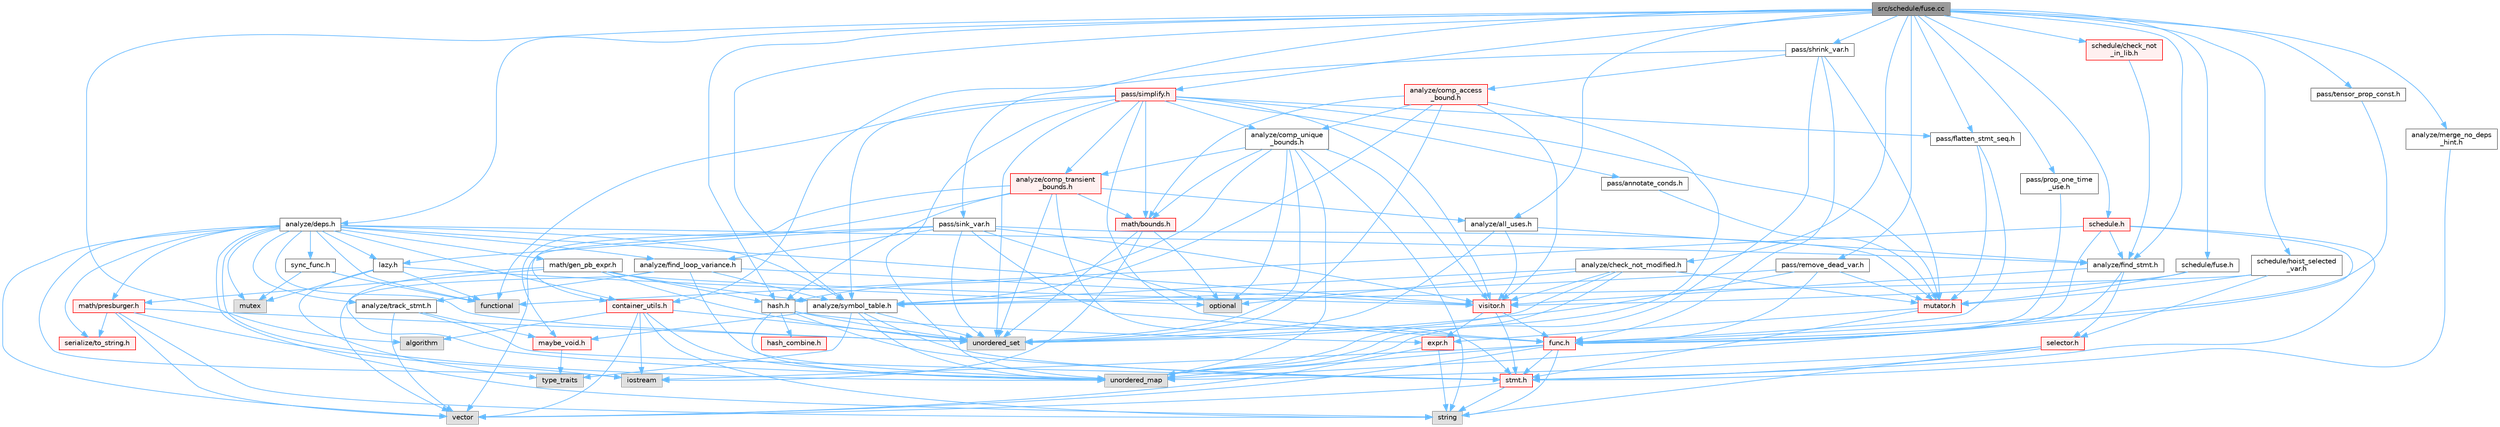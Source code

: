 digraph "src/schedule/fuse.cc"
{
 // LATEX_PDF_SIZE
  bgcolor="transparent";
  edge [fontname=Helvetica,fontsize=10,labelfontname=Helvetica,labelfontsize=10];
  node [fontname=Helvetica,fontsize=10,shape=box,height=0.2,width=0.4];
  Node1 [label="src/schedule/fuse.cc",height=0.2,width=0.4,color="gray40", fillcolor="grey60", style="filled", fontcolor="black",tooltip=" "];
  Node1 -> Node2 [color="steelblue1",style="solid"];
  Node2 [label="algorithm",height=0.2,width=0.4,color="grey60", fillcolor="#E0E0E0", style="filled",tooltip=" "];
  Node1 -> Node3 [color="steelblue1",style="solid"];
  Node3 [label="analyze/all_uses.h",height=0.2,width=0.4,color="grey40", fillcolor="white", style="filled",URL="$all__uses_8h.html",tooltip=" "];
  Node3 -> Node4 [color="steelblue1",style="solid"];
  Node4 [label="unordered_set",height=0.2,width=0.4,color="grey60", fillcolor="#E0E0E0", style="filled",tooltip=" "];
  Node3 -> Node5 [color="steelblue1",style="solid"];
  Node5 [label="analyze/find_stmt.h",height=0.2,width=0.4,color="grey40", fillcolor="white", style="filled",URL="$find__stmt_8h.html",tooltip=" "];
  Node5 -> Node6 [color="steelblue1",style="solid"];
  Node6 [label="func.h",height=0.2,width=0.4,color="red", fillcolor="#FFF0F0", style="filled",URL="$func_8h.html",tooltip=" "];
  Node6 -> Node7 [color="steelblue1",style="solid"];
  Node7 [label="iostream",height=0.2,width=0.4,color="grey60", fillcolor="#E0E0E0", style="filled",tooltip=" "];
  Node6 -> Node8 [color="steelblue1",style="solid"];
  Node8 [label="string",height=0.2,width=0.4,color="grey60", fillcolor="#E0E0E0", style="filled",tooltip=" "];
  Node6 -> Node9 [color="steelblue1",style="solid"];
  Node9 [label="unordered_map",height=0.2,width=0.4,color="grey60", fillcolor="#E0E0E0", style="filled",tooltip=" "];
  Node6 -> Node11 [color="steelblue1",style="solid"];
  Node11 [label="vector",height=0.2,width=0.4,color="grey60", fillcolor="#E0E0E0", style="filled",tooltip=" "];
  Node6 -> Node49 [color="steelblue1",style="solid"];
  Node49 [label="stmt.h",height=0.2,width=0.4,color="red", fillcolor="#FFF0F0", style="filled",URL="$stmt_8h.html",tooltip=" "];
  Node49 -> Node8 [color="steelblue1",style="solid"];
  Node49 -> Node11 [color="steelblue1",style="solid"];
  Node5 -> Node55 [color="steelblue1",style="solid"];
  Node55 [label="selector.h",height=0.2,width=0.4,color="red", fillcolor="#FFF0F0", style="filled",URL="$selector_8h.html",tooltip=" "];
  Node55 -> Node8 [color="steelblue1",style="solid"];
  Node55 -> Node9 [color="steelblue1",style="solid"];
  Node55 -> Node49 [color="steelblue1",style="solid"];
  Node5 -> Node56 [color="steelblue1",style="solid"];
  Node56 [label="visitor.h",height=0.2,width=0.4,color="red", fillcolor="#FFF0F0", style="filled",URL="$visitor_8h.html",tooltip=" "];
  Node56 -> Node42 [color="steelblue1",style="solid"];
  Node42 [label="expr.h",height=0.2,width=0.4,color="red", fillcolor="#FFF0F0", style="filled",URL="$expr_8h.html",tooltip=" "];
  Node42 -> Node8 [color="steelblue1",style="solid"];
  Node42 -> Node11 [color="steelblue1",style="solid"];
  Node56 -> Node6 [color="steelblue1",style="solid"];
  Node56 -> Node49 [color="steelblue1",style="solid"];
  Node3 -> Node56 [color="steelblue1",style="solid"];
  Node1 -> Node61 [color="steelblue1",style="solid"];
  Node61 [label="analyze/check_not_modified.h",height=0.2,width=0.4,color="grey40", fillcolor="white", style="filled",URL="$check__not__modified_8h.html",tooltip=" "];
  Node61 -> Node15 [color="steelblue1",style="solid"];
  Node15 [label="optional",height=0.2,width=0.4,color="grey60", fillcolor="#E0E0E0", style="filled",tooltip=" "];
  Node61 -> Node9 [color="steelblue1",style="solid"];
  Node61 -> Node4 [color="steelblue1",style="solid"];
  Node61 -> Node62 [color="steelblue1",style="solid"];
  Node62 [label="analyze/symbol_table.h",height=0.2,width=0.4,color="grey40", fillcolor="white", style="filled",URL="$symbol__table_8h.html",tooltip=" "];
  Node62 -> Node23 [color="steelblue1",style="solid"];
  Node23 [label="type_traits",height=0.2,width=0.4,color="grey60", fillcolor="#E0E0E0", style="filled",tooltip=" "];
  Node62 -> Node9 [color="steelblue1",style="solid"];
  Node62 -> Node4 [color="steelblue1",style="solid"];
  Node62 -> Node63 [color="steelblue1",style="solid"];
  Node63 [label="maybe_void.h",height=0.2,width=0.4,color="red", fillcolor="#FFF0F0", style="filled",URL="$maybe__void_8h.html",tooltip=" "];
  Node63 -> Node23 [color="steelblue1",style="solid"];
  Node62 -> Node49 [color="steelblue1",style="solid"];
  Node61 -> Node64 [color="steelblue1",style="solid"];
  Node64 [label="mutator.h",height=0.2,width=0.4,color="red", fillcolor="#FFF0F0", style="filled",URL="$mutator_8h.html",tooltip=" "];
  Node64 -> Node42 [color="steelblue1",style="solid"];
  Node64 -> Node49 [color="steelblue1",style="solid"];
  Node61 -> Node56 [color="steelblue1",style="solid"];
  Node1 -> Node65 [color="steelblue1",style="solid"];
  Node65 [label="analyze/deps.h",height=0.2,width=0.4,color="grey40", fillcolor="white", style="filled",URL="$deps_8h.html",tooltip=" "];
  Node65 -> Node14 [color="steelblue1",style="solid"];
  Node14 [label="functional",height=0.2,width=0.4,color="grey60", fillcolor="#E0E0E0", style="filled",tooltip=" "];
  Node65 -> Node7 [color="steelblue1",style="solid"];
  Node65 -> Node59 [color="steelblue1",style="solid"];
  Node59 [label="mutex",height=0.2,width=0.4,color="grey60", fillcolor="#E0E0E0", style="filled",tooltip=" "];
  Node65 -> Node8 [color="steelblue1",style="solid"];
  Node65 -> Node9 [color="steelblue1",style="solid"];
  Node65 -> Node4 [color="steelblue1",style="solid"];
  Node65 -> Node11 [color="steelblue1",style="solid"];
  Node65 -> Node66 [color="steelblue1",style="solid"];
  Node66 [label="analyze/find_loop_variance.h",height=0.2,width=0.4,color="grey40", fillcolor="white", style="filled",URL="$find__loop__variance_8h.html",tooltip=" "];
  Node66 -> Node9 [color="steelblue1",style="solid"];
  Node66 -> Node11 [color="steelblue1",style="solid"];
  Node66 -> Node62 [color="steelblue1",style="solid"];
  Node66 -> Node67 [color="steelblue1",style="solid"];
  Node67 [label="analyze/track_stmt.h",height=0.2,width=0.4,color="grey40", fillcolor="white", style="filled",URL="$track__stmt_8h.html",tooltip=" "];
  Node67 -> Node11 [color="steelblue1",style="solid"];
  Node67 -> Node63 [color="steelblue1",style="solid"];
  Node67 -> Node49 [color="steelblue1",style="solid"];
  Node66 -> Node56 [color="steelblue1",style="solid"];
  Node65 -> Node5 [color="steelblue1",style="solid"];
  Node65 -> Node62 [color="steelblue1",style="solid"];
  Node65 -> Node67 [color="steelblue1",style="solid"];
  Node65 -> Node34 [color="steelblue1",style="solid"];
  Node34 [label="container_utils.h",height=0.2,width=0.4,color="red", fillcolor="#FFF0F0", style="filled",URL="$container__utils_8h.html",tooltip=" "];
  Node34 -> Node2 [color="steelblue1",style="solid"];
  Node34 -> Node7 [color="steelblue1",style="solid"];
  Node34 -> Node8 [color="steelblue1",style="solid"];
  Node34 -> Node9 [color="steelblue1",style="solid"];
  Node34 -> Node4 [color="steelblue1",style="solid"];
  Node34 -> Node11 [color="steelblue1",style="solid"];
  Node65 -> Node68 [color="steelblue1",style="solid"];
  Node68 [label="lazy.h",height=0.2,width=0.4,color="grey40", fillcolor="white", style="filled",URL="$lazy_8h.html",tooltip=" "];
  Node68 -> Node14 [color="steelblue1",style="solid"];
  Node68 -> Node59 [color="steelblue1",style="solid"];
  Node68 -> Node15 [color="steelblue1",style="solid"];
  Node68 -> Node23 [color="steelblue1",style="solid"];
  Node65 -> Node69 [color="steelblue1",style="solid"];
  Node69 [label="math/gen_pb_expr.h",height=0.2,width=0.4,color="grey40", fillcolor="white", style="filled",URL="$gen__pb__expr_8h.html",tooltip=" "];
  Node69 -> Node9 [color="steelblue1",style="solid"];
  Node69 -> Node4 [color="steelblue1",style="solid"];
  Node69 -> Node62 [color="steelblue1",style="solid"];
  Node69 -> Node70 [color="steelblue1",style="solid"];
  Node70 [label="hash.h",height=0.2,width=0.4,color="grey40", fillcolor="white", style="filled",URL="$hash_8h.html",tooltip=" "];
  Node70 -> Node9 [color="steelblue1",style="solid"];
  Node70 -> Node4 [color="steelblue1",style="solid"];
  Node70 -> Node42 [color="steelblue1",style="solid"];
  Node70 -> Node53 [color="steelblue1",style="solid"];
  Node53 [label="hash_combine.h",height=0.2,width=0.4,color="red", fillcolor="#FFF0F0", style="filled",URL="$hash__combine_8h.html",tooltip=" "];
  Node70 -> Node49 [color="steelblue1",style="solid"];
  Node69 -> Node71 [color="steelblue1",style="solid"];
  Node71 [label="math/presburger.h",height=0.2,width=0.4,color="red", fillcolor="#FFF0F0", style="filled",URL="$presburger_8h.html",tooltip=" "];
  Node71 -> Node7 [color="steelblue1",style="solid"];
  Node71 -> Node8 [color="steelblue1",style="solid"];
  Node71 -> Node4 [color="steelblue1",style="solid"];
  Node71 -> Node11 [color="steelblue1",style="solid"];
  Node71 -> Node29 [color="steelblue1",style="solid"];
  Node29 [label="serialize/to_string.h",height=0.2,width=0.4,color="red", fillcolor="#FFF0F0", style="filled",URL="$to__string_8h.html",tooltip=" "];
  Node69 -> Node56 [color="steelblue1",style="solid"];
  Node65 -> Node71 [color="steelblue1",style="solid"];
  Node65 -> Node29 [color="steelblue1",style="solid"];
  Node65 -> Node88 [color="steelblue1",style="solid"];
  Node88 [label="sync_func.h",height=0.2,width=0.4,color="grey40", fillcolor="white", style="filled",URL="$sync__func_8h.html",tooltip=" "];
  Node88 -> Node14 [color="steelblue1",style="solid"];
  Node88 -> Node59 [color="steelblue1",style="solid"];
  Node65 -> Node56 [color="steelblue1",style="solid"];
  Node1 -> Node5 [color="steelblue1",style="solid"];
  Node1 -> Node89 [color="steelblue1",style="solid"];
  Node89 [label="analyze/merge_no_deps\l_hint.h",height=0.2,width=0.4,color="grey40", fillcolor="white", style="filled",URL="$merge__no__deps__hint_8h.html",tooltip=" "];
  Node89 -> Node49 [color="steelblue1",style="solid"];
  Node1 -> Node62 [color="steelblue1",style="solid"];
  Node1 -> Node70 [color="steelblue1",style="solid"];
  Node1 -> Node90 [color="steelblue1",style="solid"];
  Node90 [label="pass/flatten_stmt_seq.h",height=0.2,width=0.4,color="grey40", fillcolor="white", style="filled",URL="$flatten__stmt__seq_8h.html",tooltip=" "];
  Node90 -> Node6 [color="steelblue1",style="solid"];
  Node90 -> Node64 [color="steelblue1",style="solid"];
  Node1 -> Node91 [color="steelblue1",style="solid"];
  Node91 [label="pass/prop_one_time\l_use.h",height=0.2,width=0.4,color="grey40", fillcolor="white", style="filled",URL="$prop__one__time__use_8h.html",tooltip=" "];
  Node91 -> Node6 [color="steelblue1",style="solid"];
  Node1 -> Node92 [color="steelblue1",style="solid"];
  Node92 [label="pass/remove_dead_var.h",height=0.2,width=0.4,color="grey40", fillcolor="white", style="filled",URL="$remove__dead__var_8h.html",tooltip=" "];
  Node92 -> Node4 [color="steelblue1",style="solid"];
  Node92 -> Node62 [color="steelblue1",style="solid"];
  Node92 -> Node6 [color="steelblue1",style="solid"];
  Node92 -> Node64 [color="steelblue1",style="solid"];
  Node1 -> Node93 [color="steelblue1",style="solid"];
  Node93 [label="pass/shrink_var.h",height=0.2,width=0.4,color="grey40", fillcolor="white", style="filled",URL="$shrink__var_8h.html",tooltip=" "];
  Node93 -> Node9 [color="steelblue1",style="solid"];
  Node93 -> Node94 [color="steelblue1",style="solid"];
  Node94 [label="analyze/comp_access\l_bound.h",height=0.2,width=0.4,color="red", fillcolor="#FFF0F0", style="filled",URL="$comp__access__bound_8h.html",tooltip=" "];
  Node94 -> Node9 [color="steelblue1",style="solid"];
  Node94 -> Node4 [color="steelblue1",style="solid"];
  Node94 -> Node95 [color="steelblue1",style="solid"];
  Node95 [label="analyze/comp_unique\l_bounds.h",height=0.2,width=0.4,color="grey40", fillcolor="white", style="filled",URL="$comp__unique__bounds_8h.html",tooltip=" "];
  Node95 -> Node15 [color="steelblue1",style="solid"];
  Node95 -> Node8 [color="steelblue1",style="solid"];
  Node95 -> Node9 [color="steelblue1",style="solid"];
  Node95 -> Node4 [color="steelblue1",style="solid"];
  Node95 -> Node96 [color="steelblue1",style="solid"];
  Node96 [label="analyze/comp_transient\l_bounds.h",height=0.2,width=0.4,color="red", fillcolor="#FFF0F0", style="filled",URL="$comp__transient__bounds_8h.html",tooltip=" "];
  Node96 -> Node4 [color="steelblue1",style="solid"];
  Node96 -> Node3 [color="steelblue1",style="solid"];
  Node96 -> Node34 [color="steelblue1",style="solid"];
  Node96 -> Node70 [color="steelblue1",style="solid"];
  Node96 -> Node100 [color="steelblue1",style="solid"];
  Node100 [label="math/bounds.h",height=0.2,width=0.4,color="red", fillcolor="#FFF0F0", style="filled",URL="$bounds_8h.html",tooltip=" "];
  Node100 -> Node7 [color="steelblue1",style="solid"];
  Node100 -> Node15 [color="steelblue1",style="solid"];
  Node100 -> Node4 [color="steelblue1",style="solid"];
  Node96 -> Node63 [color="steelblue1",style="solid"];
  Node96 -> Node49 [color="steelblue1",style="solid"];
  Node95 -> Node70 [color="steelblue1",style="solid"];
  Node95 -> Node100 [color="steelblue1",style="solid"];
  Node95 -> Node56 [color="steelblue1",style="solid"];
  Node94 -> Node62 [color="steelblue1",style="solid"];
  Node94 -> Node100 [color="steelblue1",style="solid"];
  Node94 -> Node56 [color="steelblue1",style="solid"];
  Node93 -> Node34 [color="steelblue1",style="solid"];
  Node93 -> Node6 [color="steelblue1",style="solid"];
  Node93 -> Node64 [color="steelblue1",style="solid"];
  Node1 -> Node104 [color="steelblue1",style="solid"];
  Node104 [label="pass/simplify.h",height=0.2,width=0.4,color="red", fillcolor="#FFF0F0", style="filled",URL="$simplify_8h.html",tooltip=" "];
  Node104 -> Node14 [color="steelblue1",style="solid"];
  Node104 -> Node9 [color="steelblue1",style="solid"];
  Node104 -> Node4 [color="steelblue1",style="solid"];
  Node104 -> Node96 [color="steelblue1",style="solid"];
  Node104 -> Node95 [color="steelblue1",style="solid"];
  Node104 -> Node62 [color="steelblue1",style="solid"];
  Node104 -> Node6 [color="steelblue1",style="solid"];
  Node104 -> Node100 [color="steelblue1",style="solid"];
  Node104 -> Node64 [color="steelblue1",style="solid"];
  Node104 -> Node105 [color="steelblue1",style="solid"];
  Node105 [label="pass/annotate_conds.h",height=0.2,width=0.4,color="grey40", fillcolor="white", style="filled",URL="$annotate__conds_8h.html",tooltip=" "];
  Node105 -> Node64 [color="steelblue1",style="solid"];
  Node104 -> Node90 [color="steelblue1",style="solid"];
  Node104 -> Node56 [color="steelblue1",style="solid"];
  Node1 -> Node107 [color="steelblue1",style="solid"];
  Node107 [label="pass/sink_var.h",height=0.2,width=0.4,color="grey40", fillcolor="white", style="filled",URL="$sink__var_8h.html",tooltip=" "];
  Node107 -> Node15 [color="steelblue1",style="solid"];
  Node107 -> Node4 [color="steelblue1",style="solid"];
  Node107 -> Node11 [color="steelblue1",style="solid"];
  Node107 -> Node66 [color="steelblue1",style="solid"];
  Node107 -> Node6 [color="steelblue1",style="solid"];
  Node107 -> Node68 [color="steelblue1",style="solid"];
  Node107 -> Node64 [color="steelblue1",style="solid"];
  Node107 -> Node56 [color="steelblue1",style="solid"];
  Node1 -> Node108 [color="steelblue1",style="solid"];
  Node108 [label="pass/tensor_prop_const.h",height=0.2,width=0.4,color="grey40", fillcolor="white", style="filled",URL="$tensor__prop__const_8h.html",tooltip=" "];
  Node108 -> Node6 [color="steelblue1",style="solid"];
  Node1 -> Node109 [color="steelblue1",style="solid"];
  Node109 [label="schedule.h",height=0.2,width=0.4,color="red", fillcolor="#FFF0F0", style="filled",URL="$schedule_8h.html",tooltip=" "];
  Node109 -> Node14 [color="steelblue1",style="solid"];
  Node109 -> Node9 [color="steelblue1",style="solid"];
  Node109 -> Node5 [color="steelblue1",style="solid"];
  Node109 -> Node6 [color="steelblue1",style="solid"];
  Node109 -> Node49 [color="steelblue1",style="solid"];
  Node1 -> Node129 [color="steelblue1",style="solid"];
  Node129 [label="schedule/check_not\l_in_lib.h",height=0.2,width=0.4,color="red", fillcolor="#FFF0F0", style="filled",URL="$check__not__in__lib_8h.html",tooltip=" "];
  Node129 -> Node5 [color="steelblue1",style="solid"];
  Node1 -> Node130 [color="steelblue1",style="solid"];
  Node130 [label="schedule/fuse.h",height=0.2,width=0.4,color="grey40", fillcolor="white", style="filled",URL="$fuse_8h.html",tooltip=" "];
  Node130 -> Node64 [color="steelblue1",style="solid"];
  Node130 -> Node56 [color="steelblue1",style="solid"];
  Node1 -> Node131 [color="steelblue1",style="solid"];
  Node131 [label="schedule/hoist_selected\l_var.h",height=0.2,width=0.4,color="grey40", fillcolor="white", style="filled",URL="$hoist__selected__var_8h.html",tooltip=" "];
  Node131 -> Node62 [color="steelblue1",style="solid"];
  Node131 -> Node64 [color="steelblue1",style="solid"];
  Node131 -> Node55 [color="steelblue1",style="solid"];
}
